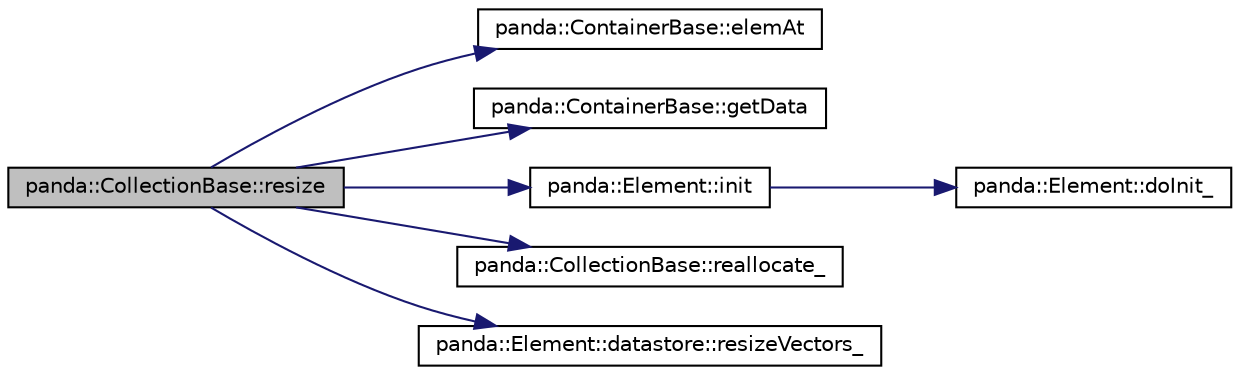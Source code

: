 digraph G
{
  edge [fontname="Helvetica",fontsize="10",labelfontname="Helvetica",labelfontsize="10"];
  node [fontname="Helvetica",fontsize="10",shape=record];
  rankdir=LR;
  Node1 [label="panda::CollectionBase::resize",height=0.2,width=0.4,color="black", fillcolor="grey75", style="filled" fontcolor="black"];
  Node1 -> Node2 [color="midnightblue",fontsize="10",style="solid"];
  Node2 [label="panda::ContainerBase::elemAt",height=0.2,width=0.4,color="black", fillcolor="white", style="filled",URL="$classpanda_1_1ContainerBase.html#a486ab175342124d641c3ec47dea84a5e"];
  Node1 -> Node3 [color="midnightblue",fontsize="10",style="solid"];
  Node3 [label="panda::ContainerBase::getData",height=0.2,width=0.4,color="black", fillcolor="white", style="filled",URL="$classpanda_1_1ContainerBase.html#adbb8e159edc835222dc6485291d3830d"];
  Node1 -> Node4 [color="midnightblue",fontsize="10",style="solid"];
  Node4 [label="panda::Element::init",height=0.2,width=0.4,color="black", fillcolor="white", style="filled",URL="$classpanda_1_1Element.html#a5f48aa34efdae52533235d9703814de1",tooltip="Reset the object state."];
  Node4 -> Node5 [color="midnightblue",fontsize="10",style="solid"];
  Node5 [label="panda::Element::doInit_",height=0.2,width=0.4,color="black", fillcolor="white", style="filled",URL="$classpanda_1_1Element.html#a374af043de4cf724fb6f640644ec35dc"];
  Node1 -> Node6 [color="midnightblue",fontsize="10",style="solid"];
  Node6 [label="panda::CollectionBase::reallocate_",height=0.2,width=0.4,color="black", fillcolor="white", style="filled",URL="$classpanda_1_1CollectionBase.html#a89b2268e4b665eb8f1fa5b54d4c61c32"];
  Node1 -> Node7 [color="midnightblue",fontsize="10",style="solid"];
  Node7 [label="panda::Element::datastore::resizeVectors_",height=0.2,width=0.4,color="black", fillcolor="white", style="filled",URL="$structpanda_1_1Element_1_1datastore.html#a4696a188a70355c43a5482f895433230",tooltip="Override when there are vector members."];
}
